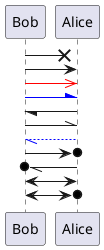 @startuml
/'修改箭头样式的方式有以下几种:

  表示一条丢失的消息：末尾加 x
  让箭头只有上半部分或者下半部分：将<和>替换成\或者 /
  细箭头：将箭头标记写两次 (如 >> 或 //)
  虚线箭头：用 -- 替代 -
  箭头末尾加圈：->o
  双向箭头：<->'/
Bob ->x Alice
Bob -> Alice
Bob -[#red]>> Alice
Bob -[#0000FF]\ Alice
Bob \- Alice
Bob -\\ Alice
Bob \\-[#0000FF]- Alice
Bob ->o Alice
Bob o\\- Alice
Bob <-> Alice
Bob <->o Alice
@enduml